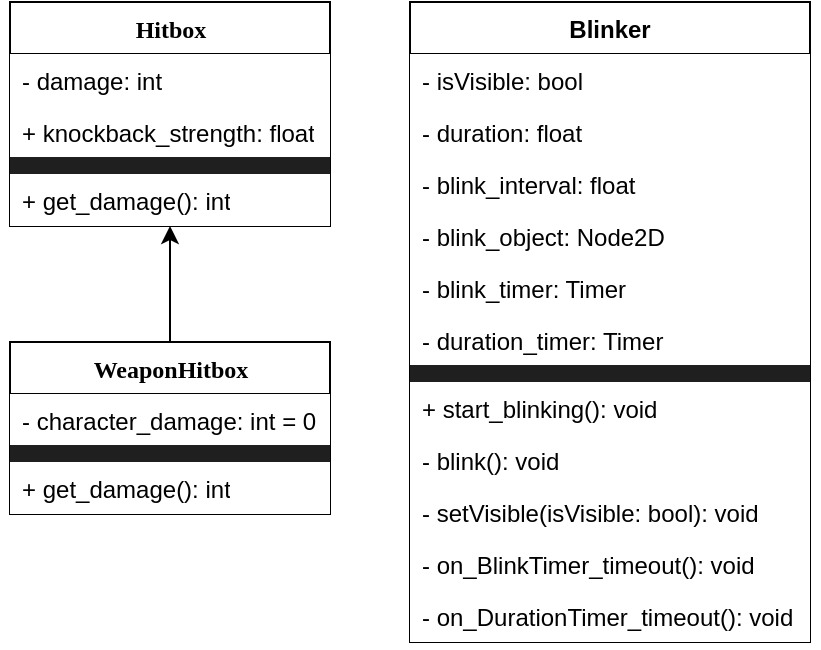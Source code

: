 <mxfile version="20.0.4" type="github">
  <diagram name="Page-1" id="9f46799a-70d6-7492-0946-bef42562c5a5">
    <mxGraphModel dx="914" dy="546" grid="1" gridSize="10" guides="1" tooltips="1" connect="1" arrows="1" fold="1" page="1" pageScale="1" pageWidth="1100" pageHeight="850" background="none" math="0" shadow="0">
      <root>
        <mxCell id="0" />
        <mxCell id="1" parent="0" />
        <mxCell id="78961159f06e98e8-17" value="Hitbox" style="swimlane;html=1;fontStyle=1;align=center;verticalAlign=top;childLayout=stackLayout;horizontal=1;startSize=26;horizontalStack=0;resizeParent=1;resizeLast=0;collapsible=1;marginBottom=0;swimlaneFillColor=#ffffff;rounded=0;shadow=0;comic=0;labelBackgroundColor=none;strokeWidth=1;fillColor=default;fontFamily=Verdana;fontSize=12" parent="1" vertex="1">
          <mxGeometry x="30" y="90" width="160" height="112" as="geometry">
            <mxRectangle x="30" y="90" width="80" height="30" as="alternateBounds" />
          </mxGeometry>
        </mxCell>
        <mxCell id="78961159f06e98e8-21" value="- damage: int&lt;br&gt;" style="text;html=1;strokeColor=none;fillColor=default;align=left;verticalAlign=top;spacingLeft=4;spacingRight=4;whiteSpace=wrap;overflow=hidden;rotatable=0;points=[[0,0.5],[1,0.5]];portConstraint=eastwest;" parent="78961159f06e98e8-17" vertex="1">
          <mxGeometry y="26" width="160" height="26" as="geometry" />
        </mxCell>
        <mxCell id="78961159f06e98e8-24" value="+ knockback_strength: float" style="text;html=1;strokeColor=none;fillColor=default;align=left;verticalAlign=top;spacingLeft=4;spacingRight=4;whiteSpace=wrap;overflow=hidden;rotatable=0;points=[[0,0.5],[1,0.5]];portConstraint=eastwest;" parent="78961159f06e98e8-17" vertex="1">
          <mxGeometry y="52" width="160" height="26" as="geometry" />
        </mxCell>
        <mxCell id="78961159f06e98e8-19" value="" style="line;html=1;strokeWidth=9;align=left;verticalAlign=middle;spacingTop=-1;spacingLeft=3;spacingRight=3;rotatable=0;labelPosition=right;points=[];portConstraint=eastwest;strokeColor=#1F1F1F;" parent="78961159f06e98e8-17" vertex="1">
          <mxGeometry y="78" width="160" height="8" as="geometry" />
        </mxCell>
        <mxCell id="78961159f06e98e8-20" value="+ get_damage(): int" style="text;html=1;strokeColor=none;fillColor=default;align=left;verticalAlign=top;spacingLeft=4;spacingRight=4;whiteSpace=wrap;overflow=hidden;rotatable=0;points=[[0,0.5],[1,0.5]];portConstraint=eastwest;" parent="78961159f06e98e8-17" vertex="1">
          <mxGeometry y="86" width="160" height="26" as="geometry" />
        </mxCell>
        <mxCell id="UixsjNEiwV9M8b0sdy0Z-8" style="edgeStyle=orthogonalEdgeStyle;rounded=0;orthogonalLoop=1;jettySize=auto;html=1;exitX=0.5;exitY=0;exitDx=0;exitDy=0;" edge="1" parent="1" source="UixsjNEiwV9M8b0sdy0Z-2" target="78961159f06e98e8-17">
          <mxGeometry relative="1" as="geometry">
            <mxPoint x="250" y="90" as="targetPoint" />
          </mxGeometry>
        </mxCell>
        <mxCell id="UixsjNEiwV9M8b0sdy0Z-2" value="WeaponHitbox" style="swimlane;html=1;fontStyle=1;align=center;verticalAlign=top;childLayout=stackLayout;horizontal=1;startSize=26;horizontalStack=0;resizeParent=1;resizeLast=0;collapsible=1;marginBottom=0;swimlaneFillColor=#ffffff;rounded=0;shadow=0;comic=0;labelBackgroundColor=none;strokeWidth=1;fillColor=default;fontFamily=Verdana;fontSize=12" vertex="1" parent="1">
          <mxGeometry x="30" y="260" width="160" height="86" as="geometry" />
        </mxCell>
        <mxCell id="UixsjNEiwV9M8b0sdy0Z-3" value="- character_damage: int = 0" style="text;html=1;strokeColor=none;fillColor=default;align=left;verticalAlign=top;spacingLeft=4;spacingRight=4;whiteSpace=wrap;overflow=hidden;rotatable=0;points=[[0,0.5],[1,0.5]];portConstraint=eastwest;" vertex="1" parent="UixsjNEiwV9M8b0sdy0Z-2">
          <mxGeometry y="26" width="160" height="26" as="geometry" />
        </mxCell>
        <mxCell id="UixsjNEiwV9M8b0sdy0Z-5" value="" style="line;html=1;strokeWidth=9;align=left;verticalAlign=middle;spacingTop=-1;spacingLeft=3;spacingRight=3;rotatable=0;labelPosition=right;points=[];portConstraint=eastwest;strokeColor=#1F1F1F;" vertex="1" parent="UixsjNEiwV9M8b0sdy0Z-2">
          <mxGeometry y="52" width="160" height="8" as="geometry" />
        </mxCell>
        <mxCell id="UixsjNEiwV9M8b0sdy0Z-6" value="+ get_damage(): int" style="text;html=1;strokeColor=none;fillColor=default;align=left;verticalAlign=top;spacingLeft=4;spacingRight=4;whiteSpace=wrap;overflow=hidden;rotatable=0;points=[[0,0.5],[1,0.5]];portConstraint=eastwest;" vertex="1" parent="UixsjNEiwV9M8b0sdy0Z-2">
          <mxGeometry y="60" width="160" height="26" as="geometry" />
        </mxCell>
        <mxCell id="UixsjNEiwV9M8b0sdy0Z-9" value="Blinker" style="swimlane;fontStyle=1;align=center;verticalAlign=top;childLayout=stackLayout;horizontal=1;startSize=26;horizontalStack=0;resizeParent=1;resizeParentMax=0;resizeLast=0;collapsible=1;marginBottom=0;" vertex="1" parent="1">
          <mxGeometry x="230" y="90" width="200" height="320" as="geometry" />
        </mxCell>
        <mxCell id="UixsjNEiwV9M8b0sdy0Z-10" value="- isVisible: bool" style="text;strokeColor=none;fillColor=default;align=left;verticalAlign=top;spacingLeft=4;spacingRight=4;overflow=hidden;rotatable=0;points=[[0,0.5],[1,0.5]];portConstraint=eastwest;" vertex="1" parent="UixsjNEiwV9M8b0sdy0Z-9">
          <mxGeometry y="26" width="200" height="26" as="geometry" />
        </mxCell>
        <mxCell id="UixsjNEiwV9M8b0sdy0Z-15" value="- duration: float" style="text;strokeColor=none;fillColor=default;align=left;verticalAlign=top;spacingLeft=4;spacingRight=4;overflow=hidden;rotatable=0;points=[[0,0.5],[1,0.5]];portConstraint=eastwest;" vertex="1" parent="UixsjNEiwV9M8b0sdy0Z-9">
          <mxGeometry y="52" width="200" height="26" as="geometry" />
        </mxCell>
        <mxCell id="UixsjNEiwV9M8b0sdy0Z-16" value="- blink_interval: float" style="text;strokeColor=none;fillColor=default;align=left;verticalAlign=top;spacingLeft=4;spacingRight=4;overflow=hidden;rotatable=0;points=[[0,0.5],[1,0.5]];portConstraint=eastwest;" vertex="1" parent="UixsjNEiwV9M8b0sdy0Z-9">
          <mxGeometry y="78" width="200" height="26" as="geometry" />
        </mxCell>
        <mxCell id="UixsjNEiwV9M8b0sdy0Z-17" value="- blink_object: Node2D" style="text;strokeColor=none;fillColor=default;align=left;verticalAlign=top;spacingLeft=4;spacingRight=4;overflow=hidden;rotatable=0;points=[[0,0.5],[1,0.5]];portConstraint=eastwest;" vertex="1" parent="UixsjNEiwV9M8b0sdy0Z-9">
          <mxGeometry y="104" width="200" height="26" as="geometry" />
        </mxCell>
        <mxCell id="UixsjNEiwV9M8b0sdy0Z-13" value="- blink_timer: Timer" style="text;strokeColor=none;fillColor=default;align=left;verticalAlign=top;spacingLeft=4;spacingRight=4;overflow=hidden;rotatable=0;points=[[0,0.5],[1,0.5]];portConstraint=eastwest;" vertex="1" parent="UixsjNEiwV9M8b0sdy0Z-9">
          <mxGeometry y="130" width="200" height="26" as="geometry" />
        </mxCell>
        <mxCell id="UixsjNEiwV9M8b0sdy0Z-14" value="- duration_timer: Timer" style="text;strokeColor=none;fillColor=default;align=left;verticalAlign=top;spacingLeft=4;spacingRight=4;overflow=hidden;rotatable=0;points=[[0,0.5],[1,0.5]];portConstraint=eastwest;" vertex="1" parent="UixsjNEiwV9M8b0sdy0Z-9">
          <mxGeometry y="156" width="200" height="26" as="geometry" />
        </mxCell>
        <mxCell id="UixsjNEiwV9M8b0sdy0Z-11" value="" style="line;strokeWidth=9;fillColor=default;align=left;verticalAlign=middle;spacingTop=-1;spacingLeft=3;spacingRight=3;rotatable=0;labelPosition=right;points=[];portConstraint=eastwest;strokeColor=#1F1F1F;" vertex="1" parent="UixsjNEiwV9M8b0sdy0Z-9">
          <mxGeometry y="182" width="200" height="8" as="geometry" />
        </mxCell>
        <mxCell id="UixsjNEiwV9M8b0sdy0Z-12" value="+ start_blinking(): void" style="text;strokeColor=none;fillColor=default;align=left;verticalAlign=top;spacingLeft=4;spacingRight=4;overflow=hidden;rotatable=0;points=[[0,0.5],[1,0.5]];portConstraint=eastwest;" vertex="1" parent="UixsjNEiwV9M8b0sdy0Z-9">
          <mxGeometry y="190" width="200" height="26" as="geometry" />
        </mxCell>
        <mxCell id="UixsjNEiwV9M8b0sdy0Z-18" value="- blink(): void" style="text;strokeColor=none;fillColor=default;align=left;verticalAlign=top;spacingLeft=4;spacingRight=4;overflow=hidden;rotatable=0;points=[[0,0.5],[1,0.5]];portConstraint=eastwest;" vertex="1" parent="UixsjNEiwV9M8b0sdy0Z-9">
          <mxGeometry y="216" width="200" height="26" as="geometry" />
        </mxCell>
        <mxCell id="UixsjNEiwV9M8b0sdy0Z-19" value="- setVisible(isVisible: bool): void" style="text;strokeColor=none;fillColor=default;align=left;verticalAlign=top;spacingLeft=4;spacingRight=4;overflow=hidden;rotatable=0;points=[[0,0.5],[1,0.5]];portConstraint=eastwest;" vertex="1" parent="UixsjNEiwV9M8b0sdy0Z-9">
          <mxGeometry y="242" width="200" height="26" as="geometry" />
        </mxCell>
        <mxCell id="UixsjNEiwV9M8b0sdy0Z-20" value="- on_BlinkTimer_timeout(): void" style="text;strokeColor=none;fillColor=default;align=left;verticalAlign=top;spacingLeft=4;spacingRight=4;overflow=hidden;rotatable=0;points=[[0,0.5],[1,0.5]];portConstraint=eastwest;" vertex="1" parent="UixsjNEiwV9M8b0sdy0Z-9">
          <mxGeometry y="268" width="200" height="26" as="geometry" />
        </mxCell>
        <mxCell id="UixsjNEiwV9M8b0sdy0Z-21" value="- on_DurationTimer_timeout(): void" style="text;strokeColor=none;fillColor=default;align=left;verticalAlign=top;spacingLeft=4;spacingRight=4;overflow=hidden;rotatable=0;points=[[0,0.5],[1,0.5]];portConstraint=eastwest;" vertex="1" parent="UixsjNEiwV9M8b0sdy0Z-9">
          <mxGeometry y="294" width="200" height="26" as="geometry" />
        </mxCell>
      </root>
    </mxGraphModel>
  </diagram>
</mxfile>
